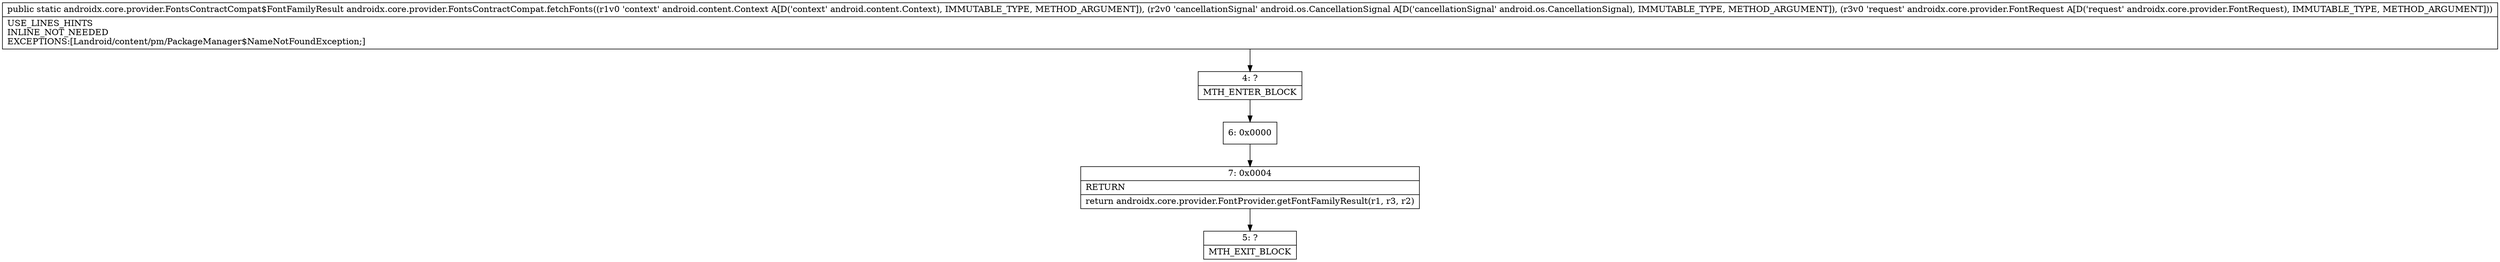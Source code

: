 digraph "CFG forandroidx.core.provider.FontsContractCompat.fetchFonts(Landroid\/content\/Context;Landroid\/os\/CancellationSignal;Landroidx\/core\/provider\/FontRequest;)Landroidx\/core\/provider\/FontsContractCompat$FontFamilyResult;" {
Node_4 [shape=record,label="{4\:\ ?|MTH_ENTER_BLOCK\l}"];
Node_6 [shape=record,label="{6\:\ 0x0000}"];
Node_7 [shape=record,label="{7\:\ 0x0004|RETURN\l|return androidx.core.provider.FontProvider.getFontFamilyResult(r1, r3, r2)\l}"];
Node_5 [shape=record,label="{5\:\ ?|MTH_EXIT_BLOCK\l}"];
MethodNode[shape=record,label="{public static androidx.core.provider.FontsContractCompat$FontFamilyResult androidx.core.provider.FontsContractCompat.fetchFonts((r1v0 'context' android.content.Context A[D('context' android.content.Context), IMMUTABLE_TYPE, METHOD_ARGUMENT]), (r2v0 'cancellationSignal' android.os.CancellationSignal A[D('cancellationSignal' android.os.CancellationSignal), IMMUTABLE_TYPE, METHOD_ARGUMENT]), (r3v0 'request' androidx.core.provider.FontRequest A[D('request' androidx.core.provider.FontRequest), IMMUTABLE_TYPE, METHOD_ARGUMENT]))  | USE_LINES_HINTS\lINLINE_NOT_NEEDED\lEXCEPTIONS:[Landroid\/content\/pm\/PackageManager$NameNotFoundException;]\l}"];
MethodNode -> Node_4;Node_4 -> Node_6;
Node_6 -> Node_7;
Node_7 -> Node_5;
}

